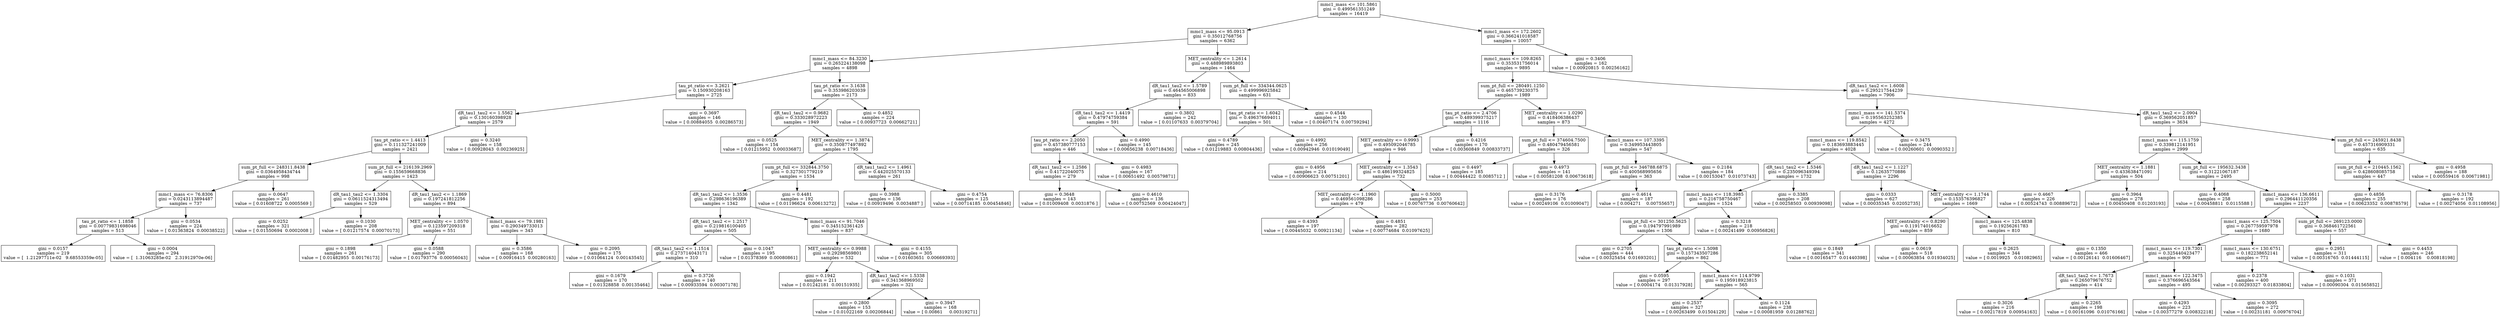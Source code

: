 digraph Tree {
0 [label="mmc1_mass <= 101.5861\ngini = 0.499561351249\nsamples = 16419", shape="box"] ;
1 [label="mmc1_mass <= 95.0913\ngini = 0.35012768756\nsamples = 6362", shape="box"] ;
0 -> 1 ;
2 [label="mmc1_mass <= 84.3230\ngini = 0.265224138098\nsamples = 4898", shape="box"] ;
1 -> 2 ;
3 [label="tau_pt_ratio <= 3.2621\ngini = 0.150930208163\nsamples = 2725", shape="box"] ;
2 -> 3 ;
4 [label="dR_tau1_tau2 <= 1.5562\ngini = 0.130160398928\nsamples = 2579", shape="box"] ;
3 -> 4 ;
5 [label="tau_pt_ratio <= 1.4413\ngini = 0.111327241009\nsamples = 2421", shape="box"] ;
4 -> 5 ;
6 [label="sum_pt_full <= 248311.8438\ngini = 0.0364958434744\nsamples = 998", shape="box"] ;
5 -> 6 ;
7 [label="mmc1_mass <= 76.8306\ngini = 0.0243113894487\nsamples = 737", shape="box"] ;
6 -> 7 ;
8 [label="tau_pt_ratio <= 1.1858\ngini = 0.00779831698046\nsamples = 513", shape="box"] ;
7 -> 8 ;
9 [label="gini = 0.0157\nsamples = 219\nvalue = [  1.21297711e-02   9.68553359e-05]", shape="box"] ;
8 -> 9 ;
10 [label="gini = 0.0004\nsamples = 294\nvalue = [  1.31063285e-02   2.31912970e-06]", shape="box"] ;
8 -> 10 ;
11 [label="gini = 0.0534\nsamples = 224\nvalue = [ 0.01363824  0.00038522]", shape="box"] ;
7 -> 11 ;
12 [label="gini = 0.0647\nsamples = 261\nvalue = [ 0.01608722  0.0005569 ]", shape="box"] ;
6 -> 12 ;
13 [label="sum_pt_full <= 216139.2969\ngini = 0.155659668836\nsamples = 1423", shape="box"] ;
5 -> 13 ;
14 [label="dR_tau1_tau2 <= 1.3304\ngini = 0.0611524313494\nsamples = 529", shape="box"] ;
13 -> 14 ;
15 [label="gini = 0.0252\nsamples = 321\nvalue = [ 0.01550694  0.0002008 ]", shape="box"] ;
14 -> 15 ;
16 [label="gini = 0.1030\nsamples = 208\nvalue = [ 0.01217574  0.00070173]", shape="box"] ;
14 -> 16 ;
17 [label="dR_tau1_tau2 <= 1.1869\ngini = 0.197241812256\nsamples = 894", shape="box"] ;
13 -> 17 ;
18 [label="MET_centrality <= 1.0570\ngini = 0.123597209318\nsamples = 551", shape="box"] ;
17 -> 18 ;
19 [label="gini = 0.1898\nsamples = 261\nvalue = [ 0.01482955  0.00176173]", shape="box"] ;
18 -> 19 ;
20 [label="gini = 0.0588\nsamples = 290\nvalue = [ 0.01793776  0.00056043]", shape="box"] ;
18 -> 20 ;
21 [label="mmc1_mass <= 79.1981\ngini = 0.290349733013\nsamples = 343", shape="box"] ;
17 -> 21 ;
22 [label="gini = 0.3586\nsamples = 168\nvalue = [ 0.00916415  0.00280163]", shape="box"] ;
21 -> 22 ;
23 [label="gini = 0.2095\nsamples = 175\nvalue = [ 0.01064124  0.00143545]", shape="box"] ;
21 -> 23 ;
24 [label="gini = 0.3240\nsamples = 158\nvalue = [ 0.00928043  0.00236925]", shape="box"] ;
4 -> 24 ;
25 [label="gini = 0.3697\nsamples = 146\nvalue = [ 0.00884055  0.00286573]", shape="box"] ;
3 -> 25 ;
26 [label="tau_pt_ratio <= 3.1638\ngini = 0.353986203039\nsamples = 2173", shape="box"] ;
2 -> 26 ;
27 [label="dR_tau1_tau2 <= 0.9682\ngini = 0.333028972223\nsamples = 1949", shape="box"] ;
26 -> 27 ;
28 [label="gini = 0.0525\nsamples = 154\nvalue = [ 0.01215952  0.00033687]", shape="box"] ;
27 -> 28 ;
29 [label="MET_centrality <= 1.3874\ngini = 0.350877497892\nsamples = 1795", shape="box"] ;
27 -> 29 ;
30 [label="sum_pt_full <= 332844.3750\ngini = 0.327301779219\nsamples = 1534", shape="box"] ;
29 -> 30 ;
31 [label="dR_tau1_tau2 <= 1.3536\ngini = 0.298636196389\nsamples = 1342", shape="box"] ;
30 -> 31 ;
32 [label="dR_tau1_tau2 <= 1.2517\ngini = 0.219816100405\nsamples = 505", shape="box"] ;
31 -> 32 ;
33 [label="dR_tau1_tau2 <= 1.1514\ngini = 0.273714043171\nsamples = 310", shape="box"] ;
32 -> 33 ;
34 [label="gini = 0.1679\nsamples = 170\nvalue = [ 0.01328858  0.00135464]", shape="box"] ;
33 -> 34 ;
35 [label="gini = 0.3726\nsamples = 140\nvalue = [ 0.00933594  0.00307178]", shape="box"] ;
33 -> 35 ;
36 [label="gini = 0.1047\nsamples = 195\nvalue = [ 0.01378369  0.00080861]", shape="box"] ;
32 -> 36 ;
37 [label="mmc1_mass <= 91.7046\ngini = 0.345152361425\nsamples = 837", shape="box"] ;
31 -> 37 ;
38 [label="MET_centrality <= 0.9988\ngini = 0.29298569801\nsamples = 532", shape="box"] ;
37 -> 38 ;
39 [label="gini = 0.1942\nsamples = 211\nvalue = [ 0.01242181  0.00151935]", shape="box"] ;
38 -> 39 ;
40 [label="dR_tau1_tau2 <= 1.5338\ngini = 0.341368969502\nsamples = 321", shape="box"] ;
38 -> 40 ;
41 [label="gini = 0.2800\nsamples = 153\nvalue = [ 0.01022169  0.00206844]", shape="box"] ;
40 -> 41 ;
42 [label="gini = 0.3947\nsamples = 168\nvalue = [ 0.00861     0.00319271]", shape="box"] ;
40 -> 42 ;
43 [label="gini = 0.4155\nsamples = 305\nvalue = [ 0.01603651  0.00669393]", shape="box"] ;
37 -> 43 ;
44 [label="gini = 0.4481\nsamples = 192\nvalue = [ 0.01196624  0.00613272]", shape="box"] ;
30 -> 44 ;
45 [label="dR_tau1_tau2 <= 1.4961\ngini = 0.442025570133\nsamples = 261", shape="box"] ;
29 -> 45 ;
46 [label="gini = 0.3988\nsamples = 136\nvalue = [ 0.00919496  0.0034887 ]", shape="box"] ;
45 -> 46 ;
47 [label="gini = 0.4754\nsamples = 125\nvalue = [ 0.00714185  0.00454846]", shape="box"] ;
45 -> 47 ;
48 [label="gini = 0.4852\nsamples = 224\nvalue = [ 0.00937723  0.00662721]", shape="box"] ;
26 -> 48 ;
49 [label="MET_centrality <= 1.2614\ngini = 0.488989893803\nsamples = 1464", shape="box"] ;
1 -> 49 ;
50 [label="dR_tau1_tau2 <= 1.5789\ngini = 0.464565006898\nsamples = 833", shape="box"] ;
49 -> 50 ;
51 [label="dR_tau1_tau2 <= 1.4419\ngini = 0.47974759384\nsamples = 591", shape="box"] ;
50 -> 51 ;
52 [label="tau_pt_ratio <= 2.2050\ngini = 0.457380777153\nsamples = 446", shape="box"] ;
51 -> 52 ;
53 [label="dR_tau1_tau2 <= 1.2586\ngini = 0.41722040075\nsamples = 279", shape="box"] ;
52 -> 53 ;
54 [label="gini = 0.3648\nsamples = 143\nvalue = [ 0.01009408  0.0031876 ]", shape="box"] ;
53 -> 54 ;
55 [label="gini = 0.4610\nsamples = 136\nvalue = [ 0.00752569  0.00424047]", shape="box"] ;
53 -> 55 ;
56 [label="gini = 0.4983\nsamples = 167\nvalue = [ 0.00651492  0.00579871]", shape="box"] ;
52 -> 56 ;
57 [label="gini = 0.4990\nsamples = 145\nvalue = [ 0.00656238  0.00718436]", shape="box"] ;
51 -> 57 ;
58 [label="gini = 0.3802\nsamples = 242\nvalue = [ 0.01107633  0.00379704]", shape="box"] ;
50 -> 58 ;
59 [label="sum_pt_full <= 334344.0625\ngini = 0.499996925842\nsamples = 631", shape="box"] ;
49 -> 59 ;
60 [label="tau_pt_ratio <= 1.6042\ngini = 0.496376694011\nsamples = 501", shape="box"] ;
59 -> 60 ;
61 [label="gini = 0.4789\nsamples = 245\nvalue = [ 0.01219883  0.00804436]", shape="box"] ;
60 -> 61 ;
62 [label="gini = 0.4992\nsamples = 256\nvalue = [ 0.00942946  0.01019049]", shape="box"] ;
60 -> 62 ;
63 [label="gini = 0.4544\nsamples = 130\nvalue = [ 0.00407174  0.00759294]", shape="box"] ;
59 -> 63 ;
64 [label="mmc1_mass <= 172.2602\ngini = 0.366241018587\nsamples = 10057", shape="box"] ;
0 -> 64 ;
65 [label="mmc1_mass <= 109.8265\ngini = 0.353531756014\nsamples = 9895", shape="box"] ;
64 -> 65 ;
66 [label="sum_pt_full <= 280491.1250\ngini = 0.465739230375\nsamples = 1989", shape="box"] ;
65 -> 66 ;
67 [label="tau_pt_ratio <= 2.4706\ngini = 0.489399375217\nsamples = 1116", shape="box"] ;
66 -> 67 ;
68 [label="MET_centrality <= 0.9993\ngini = 0.495092046785\nsamples = 946", shape="box"] ;
67 -> 68 ;
69 [label="gini = 0.4956\nsamples = 214\nvalue = [ 0.00906623  0.00751201]", shape="box"] ;
68 -> 69 ;
70 [label="MET_centrality <= 1.3543\ngini = 0.486199324825\nsamples = 732", shape="box"] ;
68 -> 70 ;
71 [label="MET_centrality <= 1.1960\ngini = 0.469561098286\nsamples = 479", shape="box"] ;
70 -> 71 ;
72 [label="gini = 0.4393\nsamples = 197\nvalue = [ 0.00445032  0.00921134]", shape="box"] ;
71 -> 72 ;
73 [label="gini = 0.4851\nsamples = 282\nvalue = [ 0.00774684  0.01097625]", shape="box"] ;
71 -> 73 ;
74 [label="gini = 0.5000\nsamples = 253\nvalue = [ 0.00767736  0.00760642]", shape="box"] ;
70 -> 74 ;
75 [label="gini = 0.4216\nsamples = 170\nvalue = [ 0.00360849  0.00833737]", shape="box"] ;
67 -> 75 ;
76 [label="MET_centrality <= 1.0290\ngini = 0.418406386437\nsamples = 873", shape="box"] ;
66 -> 76 ;
77 [label="sum_pt_full <= 374604.7500\ngini = 0.480479456581\nsamples = 326", shape="box"] ;
76 -> 77 ;
78 [label="gini = 0.4497\nsamples = 185\nvalue = [ 0.00444422  0.0085712 ]", shape="box"] ;
77 -> 78 ;
79 [label="gini = 0.4973\nsamples = 141\nvalue = [ 0.00581208  0.00673618]", shape="box"] ;
77 -> 79 ;
80 [label="mmc1_mass <= 107.3395\ngini = 0.349953443805\nsamples = 547", shape="box"] ;
76 -> 80 ;
81 [label="sum_pt_full <= 346788.6875\ngini = 0.400568995656\nsamples = 363", shape="box"] ;
80 -> 81 ;
82 [label="gini = 0.3176\nsamples = 176\nvalue = [ 0.00249106  0.01009047]", shape="box"] ;
81 -> 82 ;
83 [label="gini = 0.4614\nsamples = 187\nvalue = [ 0.004271    0.00755657]", shape="box"] ;
81 -> 83 ;
84 [label="gini = 0.2184\nsamples = 184\nvalue = [ 0.00153047  0.01073743]", shape="box"] ;
80 -> 84 ;
85 [label="dR_tau1_tau2 <= 1.6008\ngini = 0.295217544239\nsamples = 7906", shape="box"] ;
65 -> 85 ;
86 [label="mmc1_mass <= 141.5374\ngini = 0.195563252385\nsamples = 4272", shape="box"] ;
85 -> 86 ;
87 [label="mmc1_mass <= 119.8542\ngini = 0.183693883445\nsamples = 4028", shape="box"] ;
86 -> 87 ;
88 [label="dR_tau1_tau2 <= 1.5346\ngini = 0.235096349394\nsamples = 1732", shape="box"] ;
87 -> 88 ;
89 [label="mmc1_mass <= 118.3985\ngini = 0.216758750467\nsamples = 1524", shape="box"] ;
88 -> 89 ;
90 [label="sum_pt_full <= 301250.5625\ngini = 0.194797991989\nsamples = 1306", shape="box"] ;
89 -> 90 ;
91 [label="gini = 0.2705\nsamples = 444\nvalue = [ 0.00325454  0.01693201]", shape="box"] ;
90 -> 91 ;
92 [label="tau_pt_ratio <= 1.5098\ngini = 0.157343507286\nsamples = 862", shape="box"] ;
90 -> 92 ;
93 [label="gini = 0.0595\nsamples = 297\nvalue = [ 0.0004174   0.01317928]", shape="box"] ;
92 -> 93 ;
94 [label="mmc1_mass <= 114.9799\ngini = 0.195918923815\nsamples = 565", shape="box"] ;
92 -> 94 ;
95 [label="gini = 0.2537\nsamples = 327\nvalue = [ 0.00263499  0.01504129]", shape="box"] ;
94 -> 95 ;
96 [label="gini = 0.1124\nsamples = 238\nvalue = [ 0.00081959  0.01288762]", shape="box"] ;
94 -> 96 ;
97 [label="gini = 0.3218\nsamples = 218\nvalue = [ 0.00241499  0.00956826]", shape="box"] ;
89 -> 97 ;
98 [label="gini = 0.3385\nsamples = 208\nvalue = [ 0.00258503  0.00939098]", shape="box"] ;
88 -> 98 ;
99 [label="dR_tau1_tau2 <= 1.1227\ngini = 0.12635770886\nsamples = 2296", shape="box"] ;
87 -> 99 ;
100 [label="gini = 0.0333\nsamples = 627\nvalue = [ 0.00035345  0.02052735]", shape="box"] ;
99 -> 100 ;
101 [label="MET_centrality <= 1.1744\ngini = 0.153576396827\nsamples = 1669", shape="box"] ;
99 -> 101 ;
102 [label="MET_centrality <= 0.8290\ngini = 0.119174016652\nsamples = 859", shape="box"] ;
101 -> 102 ;
103 [label="gini = 0.1849\nsamples = 341\nvalue = [ 0.00165477  0.01440398]", shape="box"] ;
102 -> 103 ;
104 [label="gini = 0.0619\nsamples = 518\nvalue = [ 0.00063854  0.01934025]", shape="box"] ;
102 -> 104 ;
105 [label="mmc1_mass <= 125.4838\ngini = 0.19256261783\nsamples = 810", shape="box"] ;
101 -> 105 ;
106 [label="gini = 0.2625\nsamples = 344\nvalue = [ 0.0019925   0.01082965]", shape="box"] ;
105 -> 106 ;
107 [label="gini = 0.1350\nsamples = 466\nvalue = [ 0.00126141  0.01606467]", shape="box"] ;
105 -> 107 ;
108 [label="gini = 0.3475\nsamples = 244\nvalue = [ 0.00260601  0.0090352 ]", shape="box"] ;
86 -> 108 ;
109 [label="dR_tau1_tau2 <= 2.0904\ngini = 0.369562051857\nsamples = 3634", shape="box"] ;
85 -> 109 ;
110 [label="mmc1_mass <= 115.1759\ngini = 0.339812141951\nsamples = 2999", shape="box"] ;
109 -> 110 ;
111 [label="MET_centrality <= 1.1881\ngini = 0.433638471091\nsamples = 504", shape="box"] ;
110 -> 111 ;
112 [label="gini = 0.4667\nsamples = 226\nvalue = [ 0.00524743  0.00889672]", shape="box"] ;
111 -> 112 ;
113 [label="gini = 0.3964\nsamples = 278\nvalue = [ 0.00450408  0.01203193]", shape="box"] ;
111 -> 113 ;
114 [label="sum_pt_full <= 195632.3438\ngini = 0.31221067187\nsamples = 2495", shape="box"] ;
110 -> 114 ;
115 [label="gini = 0.4068\nsamples = 258\nvalue = [ 0.00458811  0.0115588 ]", shape="box"] ;
114 -> 115 ;
116 [label="mmc1_mass <= 136.6611\ngini = 0.296441120356\nsamples = 2237", shape="box"] ;
114 -> 116 ;
117 [label="mmc1_mass <= 125.7504\ngini = 0.267759597978\nsamples = 1680", shape="box"] ;
116 -> 117 ;
118 [label="mmc1_mass <= 119.7301\ngini = 0.325440423477\nsamples = 909", shape="box"] ;
117 -> 118 ;
119 [label="dR_tau1_tau2 <= 1.7673\ngini = 0.265079676752\nsamples = 414", shape="box"] ;
118 -> 119 ;
120 [label="gini = 0.3026\nsamples = 216\nvalue = [ 0.00217819  0.00954163]", shape="box"] ;
119 -> 120 ;
121 [label="gini = 0.2265\nsamples = 198\nvalue = [ 0.00161096  0.01076166]", shape="box"] ;
119 -> 121 ;
122 [label="mmc1_mass <= 122.3475\ngini = 0.376696543564\nsamples = 495", shape="box"] ;
118 -> 122 ;
123 [label="gini = 0.4293\nsamples = 223\nvalue = [ 0.00377279  0.00832218]", shape="box"] ;
122 -> 123 ;
124 [label="gini = 0.3095\nsamples = 272\nvalue = [ 0.00231181  0.00976704]", shape="box"] ;
122 -> 124 ;
125 [label="mmc1_mass <= 130.6751\ngini = 0.182238652141\nsamples = 771", shape="box"] ;
117 -> 125 ;
126 [label="gini = 0.2378\nsamples = 400\nvalue = [ 0.00293327  0.01833804]", shape="box"] ;
125 -> 126 ;
127 [label="gini = 0.1031\nsamples = 371\nvalue = [ 0.00090304  0.01565852]", shape="box"] ;
125 -> 127 ;
128 [label="sum_pt_full <= 269123.0000\ngini = 0.368461722561\nsamples = 557", shape="box"] ;
116 -> 128 ;
129 [label="gini = 0.2951\nsamples = 311\nvalue = [ 0.00316765  0.01444115]", shape="box"] ;
128 -> 129 ;
130 [label="gini = 0.4453\nsamples = 246\nvalue = [ 0.004116    0.00818198]", shape="box"] ;
128 -> 130 ;
131 [label="sum_pt_full <= 245921.8438\ngini = 0.457316909331\nsamples = 635", shape="box"] ;
109 -> 131 ;
132 [label="sum_pt_full <= 210445.1562\ngini = 0.428608085758\nsamples = 447", shape="box"] ;
131 -> 132 ;
133 [label="gini = 0.4856\nsamples = 255\nvalue = [ 0.00623352  0.00878579]", shape="box"] ;
132 -> 133 ;
134 [label="gini = 0.3178\nsamples = 192\nvalue = [ 0.00274056  0.01108956]", shape="box"] ;
132 -> 134 ;
135 [label="gini = 0.4958\nsamples = 188\nvalue = [ 0.00559416  0.00671981]", shape="box"] ;
131 -> 135 ;
136 [label="gini = 0.3406\nsamples = 162\nvalue = [ 0.00920815  0.00256162]", shape="box"] ;
64 -> 136 ;
}